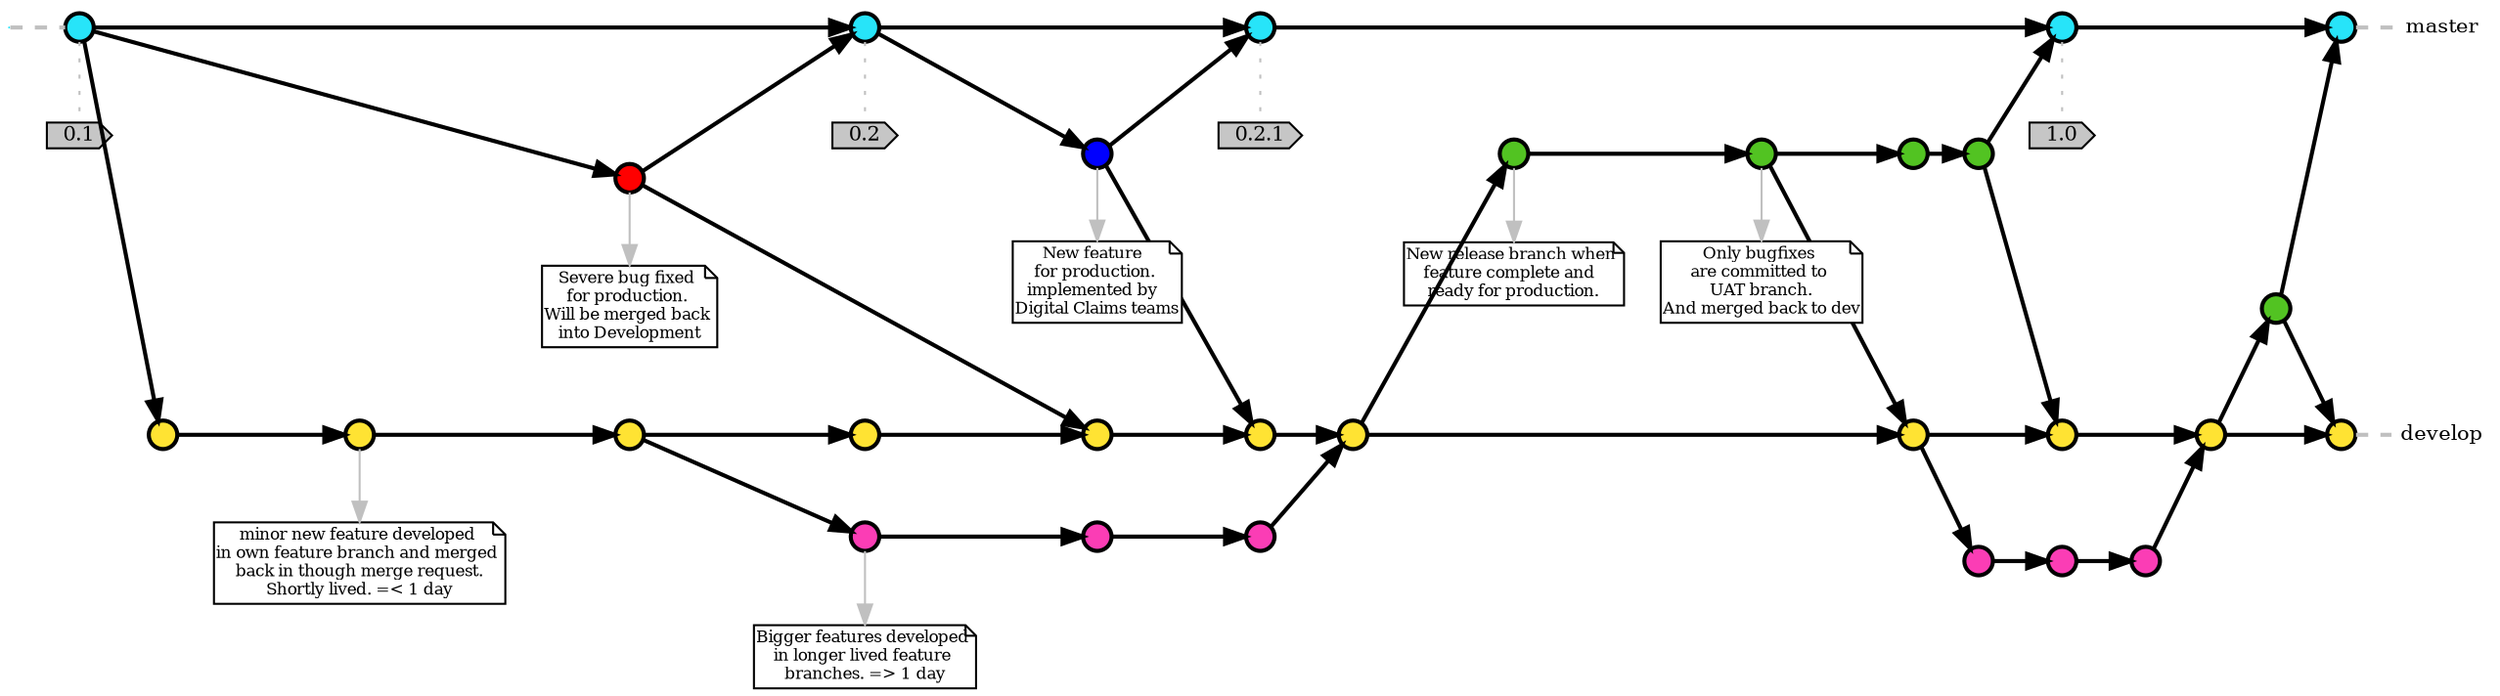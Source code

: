 strict digraph g{
rankdir="LR";
nodesep=0.5;
ranksep=0.25;
splines=line;
forcelabels=false;

// general
node [style=filled, color="black",
    fontcolor="black", font="Consolas", fontsize="10pt" ];
edge [arrowhead=normal, color="black", penwidth=2];

// branch names
node [fixedsize=false, penwidth=0, fillcolor=none, shape=none, width=0, height=0, margin="0.05"];
subgraph {
    rank=sink;
    me [label="master", group="master"];
}
subgraph {
    rank=sink;
    de [label="develop", group="develop"];
}

// tags
node [shape=cds, fixedsize=false, fillcolor="#C6C6C6", penwidth=1, margin="0.11,0.055"]
t1 [label="0.1"]
t2 [label="0.2"]
t21 [label="0.2.1"]
t3 [label="1.0"]



// graph
node [width=0.2, height=0.2, fixedsize=true, label="", margin="0.11,0.055", shape=circle, penwidth=2, fillcolor="#FF0000"]

// branches
node  [group="masterfeatures", fillcolor="blue"];
mf1;

node  [group="master", fillcolor="#27E4F9"];
m1;
m2;
m21;
m3;
m4;
subgraph {
    rank=source;
    ms [label="", width=0, height=0, penwidth=0];
}
m1 -> m2 -> m21 -> m3 -> m4;
ms -> m1 [color="grey", style=dashed, arrowhead=none ];
m4 -> me [color="grey", style=dashed, arrowhead=none ];


node  [group="hotfixes", fillcolor="red"];
h1;


node  [group="release", fillcolor="#52C322"];
r1;
r2;
r3;
r4;
r5;
r1 -> r2 -> r3 -> r4;

node  [group="develop", fillcolor="#FFE333"];
d1;
d2;
d3;
d4;
d5;
d51;
d6;
d7;
d8;
d9;
d10;
d1 -> d2 -> d3 -> d4 -> d5 -> d51 -> d6 -> d7 -> d8 -> d9 -> d10;
d10 -> de [color="grey", style=dashed, arrowhead=none ];

node  [group="feature 1", fillcolor="#FB3DB5"];
fa1;
fa2;
fa3;
fa4;
fa5;
fa6;
subgraph fas1 {
    fa1 -> fa2 -> fa3;
}
subgraph fas2 {
    fa4 -> fa5 -> fa6;
}

// nodes
m1 -> d1 [arrowhead=normal];
m1 -> h1 [arrowhead=normal];
h1 -> m2 [arrowhead=normal];
m2 -> mf1 [arrowhead=normal];
mf1 -> m21 [arrowhead=normal];
mf1 -> d51 [arrowhead=normal];
h1 -> d5 [arrowhead=normal];
d3 -> fa1 [arrowhead=normal];
fa3 -> d6 [arrowhead=normal];
d6 -> r1 [arrowhead=normal];
r2 -> d7 [arrowhead=normal];
r4 -> d8 [arrowhead=normal];
r4 -> m3 [arrowhead=normal];
d9 -> r5 [arrowhead=normal];
r5 -> m4 [arrowhead=normal];
r5 -> d10 [arrowhead=normal];

d7 -> fa4 [arrowhead=normal];
fa6 -> d9 [arrowhead=normal];


// tags connections
edge [color="grey", style=dotted, len=0.3, arrowhead=none, penwidth=1];
subgraph  {
    rank="same";
    m1 -> t1;
}
subgraph  {
    rank="same";
    m2 -> t2 ;
}
subgraph  {
    rank="same";
    m21 -> t21 ;
}
subgraph  {
    rank="same";
    m3 -> t3;
}

//Descriptions
node [shape=note, fixedsize=false, fillcolor="white", penwidth=1, margin="0.01,0.03", fontsize="8pt"]

minorfeature [label="minor new feature developed 
in own feature branch and merged 
back in though merge request.
Shortly lived. =< 1 day"]

majorfeature [label="Bigger features developed 
in longer lived feature 
branches. => 1 day"]


hotfix [label="Severe bug fixed 
for production. 
Will be merged back 
into Development"]

masterfeature [label="New feature  
for production. 
implemented by  
Digital Claims teams"]

uatbranch [label="New release branch when 
feature complete and  
ready for production."]

uatbugfix [label="Only bugfixes 
are committed to 
UAT branch.
And merged back to dev"]



// link documentation
edge [color="grey", style=solid, arrowhead=normal, penwidth=1];

subgraph {
    rank="same"
    d2 -> minorfeature []
}subgraph {
    rank="same"
    fa1 -> majorfeature []
}


subgraph {
    rank="same"
    h1 -> hotfix
}
subgraph {
    rank="same"
    mf1 -> masterfeature []
}
subgraph {
    rank="same"
    r1 -> uatbranch []
}

subgraph {
    rank="same"
    r2 -> uatbugfix []
}


}